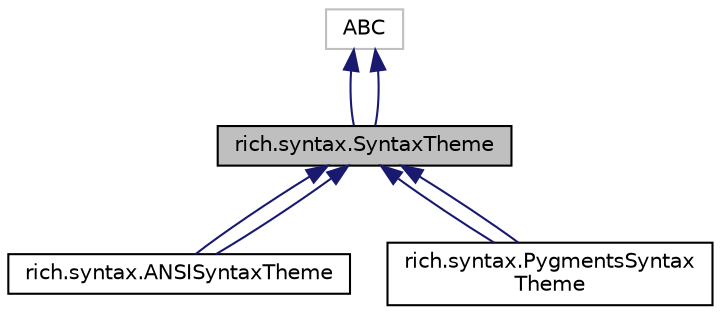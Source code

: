 digraph "rich.syntax.SyntaxTheme"
{
 // LATEX_PDF_SIZE
  edge [fontname="Helvetica",fontsize="10",labelfontname="Helvetica",labelfontsize="10"];
  node [fontname="Helvetica",fontsize="10",shape=record];
  Node1 [label="rich.syntax.SyntaxTheme",height=0.2,width=0.4,color="black", fillcolor="grey75", style="filled", fontcolor="black",tooltip=" "];
  Node2 -> Node1 [dir="back",color="midnightblue",fontsize="10",style="solid",fontname="Helvetica"];
  Node2 [label="ABC",height=0.2,width=0.4,color="grey75", fillcolor="white", style="filled",tooltip=" "];
  Node2 -> Node1 [dir="back",color="midnightblue",fontsize="10",style="solid",fontname="Helvetica"];
  Node1 -> Node3 [dir="back",color="midnightblue",fontsize="10",style="solid",fontname="Helvetica"];
  Node3 [label="rich.syntax.ANSISyntaxTheme",height=0.2,width=0.4,color="black", fillcolor="white", style="filled",URL="$classrich_1_1syntax_1_1ANSISyntaxTheme.html",tooltip=" "];
  Node1 -> Node3 [dir="back",color="midnightblue",fontsize="10",style="solid",fontname="Helvetica"];
  Node1 -> Node4 [dir="back",color="midnightblue",fontsize="10",style="solid",fontname="Helvetica"];
  Node4 [label="rich.syntax.PygmentsSyntax\lTheme",height=0.2,width=0.4,color="black", fillcolor="white", style="filled",URL="$classrich_1_1syntax_1_1PygmentsSyntaxTheme.html",tooltip=" "];
  Node1 -> Node4 [dir="back",color="midnightblue",fontsize="10",style="solid",fontname="Helvetica"];
}
